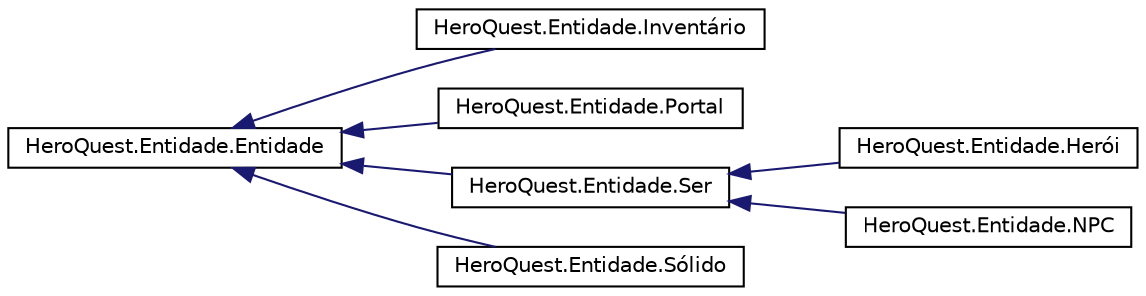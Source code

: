 digraph "Representação gráfica da hiearquia da classe"
{
 // LATEX_PDF_SIZE
  edge [fontname="Helvetica",fontsize="10",labelfontname="Helvetica",labelfontsize="10"];
  node [fontname="Helvetica",fontsize="10",shape=record];
  rankdir="LR";
  Node0 [label="HeroQuest.Entidade.Entidade",height=0.2,width=0.4,color="black", fillcolor="white", style="filled",URL="$class_hero_quest_1_1_entidade_1_1_entidade.html",tooltip=" "];
  Node0 -> Node1 [dir="back",color="midnightblue",fontsize="10",style="solid",fontname="Helvetica"];
  Node1 [label="HeroQuest.Entidade.Inventário",height=0.2,width=0.4,color="black", fillcolor="white", style="filled",URL="$class_hero_quest_1_1_entidade_1_1_invent_xC3_xA1rio.html",tooltip=" "];
  Node0 -> Node2 [dir="back",color="midnightblue",fontsize="10",style="solid",fontname="Helvetica"];
  Node2 [label="HeroQuest.Entidade.Portal",height=0.2,width=0.4,color="black", fillcolor="white", style="filled",URL="$class_hero_quest_1_1_entidade_1_1_portal.html",tooltip=" "];
  Node0 -> Node3 [dir="back",color="midnightblue",fontsize="10",style="solid",fontname="Helvetica"];
  Node3 [label="HeroQuest.Entidade.Ser",height=0.2,width=0.4,color="black", fillcolor="white", style="filled",URL="$class_hero_quest_1_1_entidade_1_1_ser.html",tooltip=" "];
  Node3 -> Node4 [dir="back",color="midnightblue",fontsize="10",style="solid",fontname="Helvetica"];
  Node4 [label="HeroQuest.Entidade.Herói",height=0.2,width=0.4,color="black", fillcolor="white", style="filled",URL="$class_hero_quest_1_1_entidade_1_1_her_xC3_xB3i.html",tooltip=" "];
  Node3 -> Node5 [dir="back",color="midnightblue",fontsize="10",style="solid",fontname="Helvetica"];
  Node5 [label="HeroQuest.Entidade.NPC",height=0.2,width=0.4,color="black", fillcolor="white", style="filled",URL="$class_hero_quest_1_1_entidade_1_1_n_p_c.html",tooltip=" "];
  Node0 -> Node6 [dir="back",color="midnightblue",fontsize="10",style="solid",fontname="Helvetica"];
  Node6 [label="HeroQuest.Entidade.Sólido",height=0.2,width=0.4,color="black", fillcolor="white", style="filled",URL="$class_hero_quest_1_1_entidade_1_1_s_xC3_xB3lido.html",tooltip=" "];
}
